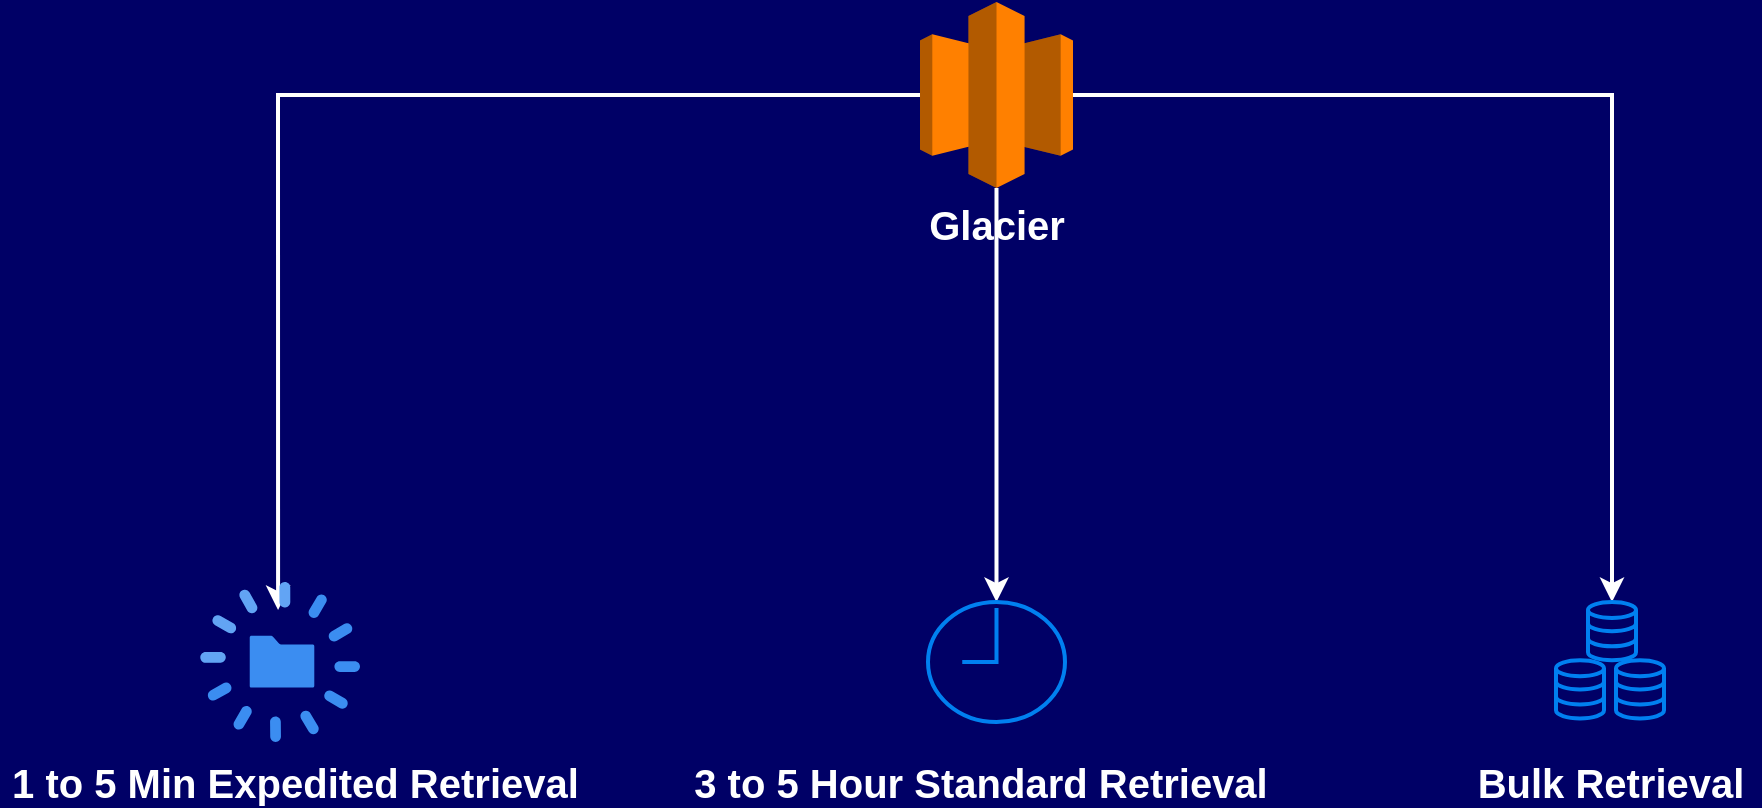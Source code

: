 <mxfile version="13.4.5" type="device"><diagram id="HmmJo79g9LF3Wd7Cwmdn" name="Page-1"><mxGraphModel dx="2007" dy="480" grid="1" gridSize="10" guides="1" tooltips="1" connect="1" arrows="1" fold="1" page="1" pageScale="1" pageWidth="1169" pageHeight="827" background="#000066" math="0" shadow="0"><root><mxCell id="0"/><mxCell id="1" parent="0"/><mxCell id="jhgNpmgIAUzDDvJTtCpl-9" style="edgeStyle=orthogonalEdgeStyle;rounded=0;orthogonalLoop=1;jettySize=auto;html=1;entryX=0.488;entryY=0.175;entryDx=0;entryDy=0;entryPerimeter=0;strokeColor=#FFFFFF;strokeWidth=2;" edge="1" parent="1" source="jhgNpmgIAUzDDvJTtCpl-2" target="jhgNpmgIAUzDDvJTtCpl-4"><mxGeometry relative="1" as="geometry"><Array as="points"><mxPoint x="-81" y="277"/></Array></mxGeometry></mxCell><mxCell id="jhgNpmgIAUzDDvJTtCpl-10" style="edgeStyle=orthogonalEdgeStyle;rounded=0;orthogonalLoop=1;jettySize=auto;html=1;strokeColor=#FFFFFF;strokeWidth=2;" edge="1" parent="1" source="jhgNpmgIAUzDDvJTtCpl-2" target="jhgNpmgIAUzDDvJTtCpl-8"><mxGeometry relative="1" as="geometry"/></mxCell><mxCell id="jhgNpmgIAUzDDvJTtCpl-19" style="edgeStyle=orthogonalEdgeStyle;rounded=0;orthogonalLoop=1;jettySize=auto;html=1;strokeColor=#FFFFFF;strokeWidth=2;" edge="1" parent="1" source="jhgNpmgIAUzDDvJTtCpl-2" target="jhgNpmgIAUzDDvJTtCpl-16"><mxGeometry relative="1" as="geometry"/></mxCell><mxCell id="jhgNpmgIAUzDDvJTtCpl-2" value="&lt;font color=&quot;#ffffff&quot; size=&quot;1&quot;&gt;&lt;b style=&quot;font-size: 20px&quot;&gt;Glacier&lt;/b&gt;&lt;/font&gt;" style="outlineConnect=0;dashed=0;verticalLabelPosition=bottom;verticalAlign=top;align=center;html=1;shape=mxgraph.aws3.glacier;gradientColor=none;fillColor=#FF8000;" vertex="1" parent="1"><mxGeometry x="240" y="230" width="76.5" height="93" as="geometry"/></mxCell><mxCell id="jhgNpmgIAUzDDvJTtCpl-4" value="" style="html=1;aspect=fixed;strokeColor=none;shadow=0;align=center;verticalAlign=top;fillColor=#3B8DF1;shape=mxgraph.gcp2.lifecycle" vertex="1" parent="1"><mxGeometry x="-120" y="520" width="80" height="80" as="geometry"/></mxCell><mxCell id="jhgNpmgIAUzDDvJTtCpl-7" value="&lt;font color=&quot;#ffffff&quot;&gt;&lt;span style=&quot;font-size: 20px&quot;&gt;&lt;b&gt;1 to 5 Min Expedited Retrieval&amp;nbsp;&lt;/b&gt;&lt;/span&gt;&lt;/font&gt;" style="text;html=1;resizable=0;autosize=1;align=center;verticalAlign=middle;points=[];fillColor=none;strokeColor=none;rounded=0;" vertex="1" parent="1"><mxGeometry x="-220" y="610" width="300" height="20" as="geometry"/></mxCell><mxCell id="jhgNpmgIAUzDDvJTtCpl-8" value="" style="html=1;verticalLabelPosition=bottom;align=center;labelBackgroundColor=#ffffff;verticalAlign=top;strokeWidth=2;strokeColor=#0080F0;shadow=0;dashed=0;shape=mxgraph.ios7.icons.clock;fillColor=none;" vertex="1" parent="1"><mxGeometry x="244" y="530" width="68.5" height="60" as="geometry"/></mxCell><mxCell id="jhgNpmgIAUzDDvJTtCpl-11" value="&lt;font color=&quot;#ffffff&quot;&gt;&lt;span style=&quot;font-size: 20px&quot;&gt;&lt;b&gt;3 to 5 Hour Standard Retrieval&lt;/b&gt;&lt;/span&gt;&lt;/font&gt;" style="text;html=1;resizable=0;autosize=1;align=center;verticalAlign=middle;points=[];fillColor=none;strokeColor=none;rounded=0;" vertex="1" parent="1"><mxGeometry x="120" y="610" width="300" height="20" as="geometry"/></mxCell><mxCell id="jhgNpmgIAUzDDvJTtCpl-18" value="" style="group" vertex="1" connectable="0" parent="1"><mxGeometry x="558" y="530" width="54" height="58.2" as="geometry"/></mxCell><mxCell id="jhgNpmgIAUzDDvJTtCpl-15" value="" style="html=1;verticalLabelPosition=bottom;align=center;labelBackgroundColor=#ffffff;verticalAlign=top;strokeWidth=2;strokeColor=#0080F0;shadow=0;dashed=0;shape=mxgraph.ios7.icons.data;fillColor=none;" vertex="1" parent="jhgNpmgIAUzDDvJTtCpl-18"><mxGeometry x="30" y="29.1" width="24" height="29.1" as="geometry"/></mxCell><mxCell id="jhgNpmgIAUzDDvJTtCpl-16" value="" style="html=1;verticalLabelPosition=bottom;align=center;labelBackgroundColor=#ffffff;verticalAlign=top;strokeWidth=2;strokeColor=#0080F0;shadow=0;dashed=0;shape=mxgraph.ios7.icons.data;fillColor=none;" vertex="1" parent="jhgNpmgIAUzDDvJTtCpl-18"><mxGeometry x="16" width="24" height="29.1" as="geometry"/></mxCell><mxCell id="jhgNpmgIAUzDDvJTtCpl-17" value="" style="html=1;verticalLabelPosition=bottom;align=center;labelBackgroundColor=#ffffff;verticalAlign=top;strokeWidth=2;strokeColor=#0080F0;shadow=0;dashed=0;shape=mxgraph.ios7.icons.data;fillColor=none;" vertex="1" parent="jhgNpmgIAUzDDvJTtCpl-18"><mxGeometry y="29.1" width="24" height="29.1" as="geometry"/></mxCell><mxCell id="jhgNpmgIAUzDDvJTtCpl-20" value="&lt;font color=&quot;#ffffff&quot;&gt;&lt;span style=&quot;font-size: 20px&quot;&gt;&lt;b&gt;Bulk Retrieval&lt;/b&gt;&lt;/span&gt;&lt;/font&gt;" style="text;html=1;resizable=0;autosize=1;align=center;verticalAlign=middle;points=[];fillColor=none;strokeColor=none;rounded=0;" vertex="1" parent="1"><mxGeometry x="510" y="610" width="150" height="20" as="geometry"/></mxCell></root></mxGraphModel></diagram></mxfile>